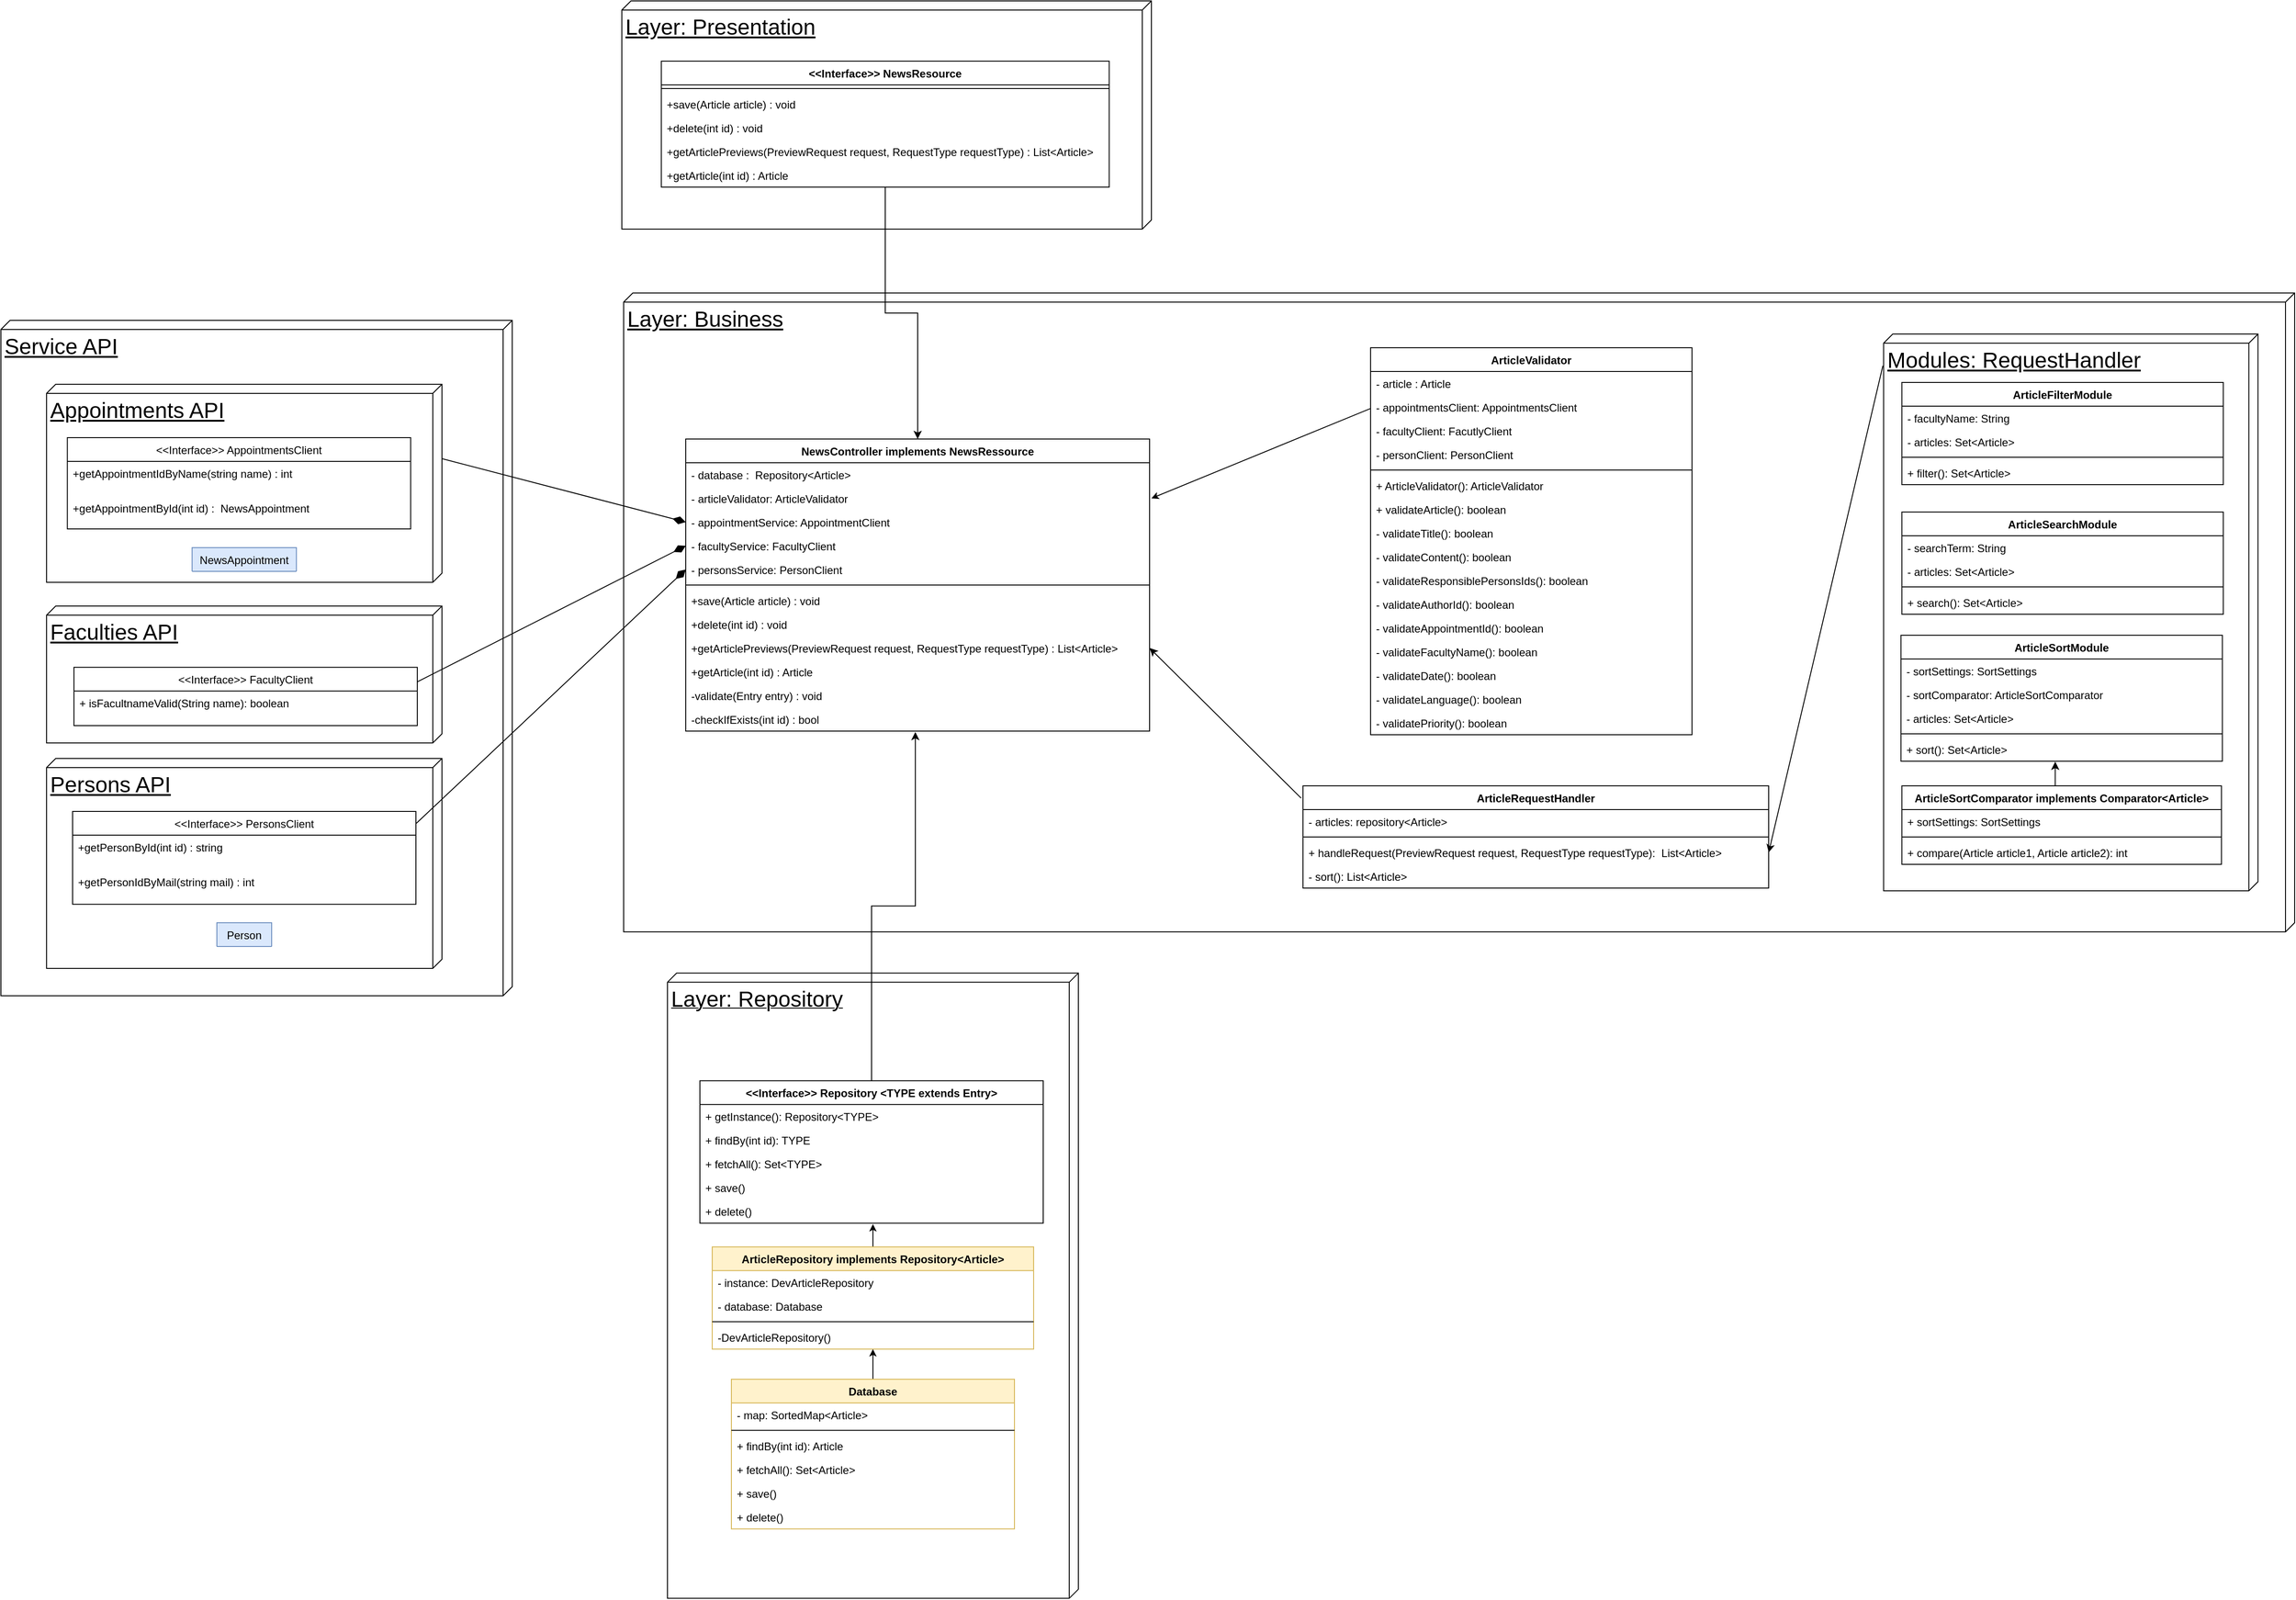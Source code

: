 <mxfile version="17.1.3" type="device"><diagram id="4ZTBU8Xy4oPqbYIfTG9_" name="Page-1"><mxGraphModel dx="3911" dy="2862" grid="1" gridSize="10" guides="1" tooltips="1" connect="1" arrows="1" fold="1" page="1" pageScale="1" pageWidth="827" pageHeight="1169" math="0" shadow="0"><root><mxCell id="0"/><mxCell id="1" parent="0"/><mxCell id="EDsBQn2kOR5PVdy3JiQ8-169" value="Service API" style="verticalAlign=top;align=left;spacingTop=8;spacingLeft=2;spacingRight=12;shape=cube;size=10;direction=south;fontStyle=4;html=1;fontSize=24;" parent="1" vertex="1"><mxGeometry x="-440" y="-300" width="560" height="740" as="geometry"/></mxCell><mxCell id="1_0QAsJrFnqsV4FdA4kH-129" value="Layer: Presentation" style="verticalAlign=top;align=left;spacingTop=8;spacingLeft=2;spacingRight=12;shape=cube;size=10;direction=south;fontStyle=4;html=1;fontSize=24;" parent="1" vertex="1"><mxGeometry x="240" y="-650" width="580" height="250" as="geometry"/></mxCell><mxCell id="1_0QAsJrFnqsV4FdA4kH-68" value="Layer: Business" style="verticalAlign=top;align=left;spacingTop=8;spacingLeft=2;spacingRight=12;shape=cube;size=10;direction=south;fontStyle=4;html=1;fontSize=24;" parent="1" vertex="1"><mxGeometry x="242" y="-330" width="1830" height="700" as="geometry"/></mxCell><mxCell id="1_0QAsJrFnqsV4FdA4kH-34" value="&lt;font style=&quot;font-size: 24px&quot;&gt;Layer: Repository&lt;/font&gt;" style="verticalAlign=top;align=left;spacingTop=8;spacingLeft=2;spacingRight=12;shape=cube;size=10;direction=south;fontStyle=4;html=1;" parent="1" vertex="1"><mxGeometry x="290" y="415.17" width="450" height="685" as="geometry"/></mxCell><mxCell id="EDsBQn2kOR5PVdy3JiQ8-28" style="edgeStyle=orthogonalEdgeStyle;rounded=0;orthogonalLoop=1;jettySize=auto;html=1;exitX=0.5;exitY=0;exitDx=0;exitDy=0;entryX=0.495;entryY=1.038;entryDx=0;entryDy=0;entryPerimeter=0;" parent="1" source="1_0QAsJrFnqsV4FdA4kH-2" target="1_0QAsJrFnqsV4FdA4kH-41" edge="1"><mxGeometry relative="1" as="geometry"/></mxCell><mxCell id="1_0QAsJrFnqsV4FdA4kH-2" value="&lt;&lt;Interface&gt;&gt; Repository &lt;TYPE extends Entry&gt;" style="swimlane;fontStyle=1;childLayout=stackLayout;horizontal=1;startSize=26;fillColor=none;horizontalStack=0;resizeParent=1;resizeParentMax=0;resizeLast=0;collapsible=1;marginBottom=0;" parent="1" vertex="1"><mxGeometry x="325.5" y="533.17" width="376" height="156" as="geometry"/></mxCell><mxCell id="1_0QAsJrFnqsV4FdA4kH-4" value="+ getInstance(): Repository&lt;TYPE&gt;" style="text;strokeColor=none;fillColor=none;align=left;verticalAlign=top;spacingLeft=4;spacingRight=4;overflow=hidden;rotatable=0;points=[[0,0.5],[1,0.5]];portConstraint=eastwest;" parent="1_0QAsJrFnqsV4FdA4kH-2" vertex="1"><mxGeometry y="26" width="376" height="26" as="geometry"/></mxCell><mxCell id="EDsBQn2kOR5PVdy3JiQ8-17" value="+ findBy(int id): TYPE" style="text;strokeColor=none;fillColor=none;align=left;verticalAlign=top;spacingLeft=4;spacingRight=4;overflow=hidden;rotatable=0;points=[[0,0.5],[1,0.5]];portConstraint=eastwest;" parent="1_0QAsJrFnqsV4FdA4kH-2" vertex="1"><mxGeometry y="52" width="376" height="26" as="geometry"/></mxCell><mxCell id="EDsBQn2kOR5PVdy3JiQ8-19" value="+ fetchAll(): Set&lt;TYPE&gt;" style="text;strokeColor=none;fillColor=none;align=left;verticalAlign=top;spacingLeft=4;spacingRight=4;overflow=hidden;rotatable=0;points=[[0,0.5],[1,0.5]];portConstraint=eastwest;" parent="1_0QAsJrFnqsV4FdA4kH-2" vertex="1"><mxGeometry y="78" width="376" height="26" as="geometry"/></mxCell><mxCell id="1_0QAsJrFnqsV4FdA4kH-9" value="+ save()" style="text;strokeColor=none;fillColor=none;align=left;verticalAlign=top;spacingLeft=4;spacingRight=4;overflow=hidden;rotatable=0;points=[[0,0.5],[1,0.5]];portConstraint=eastwest;" parent="1_0QAsJrFnqsV4FdA4kH-2" vertex="1"><mxGeometry y="104" width="376" height="26" as="geometry"/></mxCell><mxCell id="EDsBQn2kOR5PVdy3JiQ8-18" value="+ delete()" style="text;strokeColor=none;fillColor=none;align=left;verticalAlign=top;spacingLeft=4;spacingRight=4;overflow=hidden;rotatable=0;points=[[0,0.5],[1,0.5]];portConstraint=eastwest;" parent="1_0QAsJrFnqsV4FdA4kH-2" vertex="1"><mxGeometry y="130" width="376" height="26" as="geometry"/></mxCell><mxCell id="EDsBQn2kOR5PVdy3JiQ8-205" style="edgeStyle=none;rounded=0;orthogonalLoop=1;jettySize=auto;html=1;exitX=0.5;exitY=0;exitDx=0;exitDy=0;entryX=0.504;entryY=1.038;entryDx=0;entryDy=0;entryPerimeter=0;endArrow=classic;endFill=1;endSize=5;" parent="1" source="1_0QAsJrFnqsV4FdA4kH-10" target="EDsBQn2kOR5PVdy3JiQ8-18" edge="1"><mxGeometry relative="1" as="geometry"/></mxCell><mxCell id="1_0QAsJrFnqsV4FdA4kH-10" value="ArticleRepository implements Repository&lt;Article&gt;" style="swimlane;fontStyle=1;align=center;verticalAlign=top;childLayout=stackLayout;horizontal=1;startSize=26;horizontalStack=0;resizeParent=1;resizeParentMax=0;resizeLast=0;collapsible=1;marginBottom=0;fillColor=#fff2cc;strokeColor=#d6b656;" parent="1" vertex="1"><mxGeometry x="339" y="715.17" width="352" height="112" as="geometry"><mxRectangle x="352.5" y="680" width="320" height="26" as="alternateBounds"/></mxGeometry></mxCell><mxCell id="1_0QAsJrFnqsV4FdA4kH-15" value="- instance: DevArticleRepository   " style="text;strokeColor=none;fillColor=none;align=left;verticalAlign=top;spacingLeft=4;spacingRight=4;overflow=hidden;rotatable=0;points=[[0,0.5],[1,0.5]];portConstraint=eastwest;" parent="1_0QAsJrFnqsV4FdA4kH-10" vertex="1"><mxGeometry y="26" width="352" height="26" as="geometry"/></mxCell><mxCell id="1_0QAsJrFnqsV4FdA4kH-11" value="- database: Database" style="text;strokeColor=none;fillColor=none;align=left;verticalAlign=top;spacingLeft=4;spacingRight=4;overflow=hidden;rotatable=0;points=[[0,0.5],[1,0.5]];portConstraint=eastwest;" parent="1_0QAsJrFnqsV4FdA4kH-10" vertex="1"><mxGeometry y="52" width="352" height="26" as="geometry"/></mxCell><mxCell id="1_0QAsJrFnqsV4FdA4kH-12" value="" style="line;strokeWidth=1;fillColor=none;align=left;verticalAlign=middle;spacingTop=-1;spacingLeft=3;spacingRight=3;rotatable=0;labelPosition=right;points=[];portConstraint=eastwest;" parent="1_0QAsJrFnqsV4FdA4kH-10" vertex="1"><mxGeometry y="78" width="352" height="8" as="geometry"/></mxCell><mxCell id="1_0QAsJrFnqsV4FdA4kH-13" value="-DevArticleRepository()" style="text;strokeColor=none;fillColor=none;align=left;verticalAlign=top;spacingLeft=4;spacingRight=4;overflow=hidden;rotatable=0;points=[[0,0.5],[1,0.5]];portConstraint=eastwest;" parent="1_0QAsJrFnqsV4FdA4kH-10" vertex="1"><mxGeometry y="86" width="352" height="26" as="geometry"/></mxCell><mxCell id="1_0QAsJrFnqsV4FdA4kH-30" value="NewsController implements NewsRessource" style="swimlane;fontStyle=1;align=center;verticalAlign=top;childLayout=stackLayout;horizontal=1;startSize=26;horizontalStack=0;resizeParent=1;resizeParentMax=0;resizeLast=0;collapsible=1;marginBottom=0;" parent="1" vertex="1"><mxGeometry x="310" y="-170" width="508" height="320" as="geometry"/></mxCell><mxCell id="1_0QAsJrFnqsV4FdA4kH-31" value="- database :  Repository&lt;Article&gt;" style="text;strokeColor=none;fillColor=none;align=left;verticalAlign=top;spacingLeft=4;spacingRight=4;overflow=hidden;rotatable=0;points=[[0,0.5],[1,0.5]];portConstraint=eastwest;" parent="1_0QAsJrFnqsV4FdA4kH-30" vertex="1"><mxGeometry y="26" width="508" height="26" as="geometry"/></mxCell><mxCell id="EDsBQn2kOR5PVdy3JiQ8-207" value="- articleValidator: ArticleValidator" style="text;strokeColor=none;fillColor=none;align=left;verticalAlign=top;spacingLeft=4;spacingRight=4;overflow=hidden;rotatable=0;points=[[0,0.5],[1,0.5]];portConstraint=eastwest;" parent="1_0QAsJrFnqsV4FdA4kH-30" vertex="1"><mxGeometry y="52" width="508" height="26" as="geometry"/></mxCell><mxCell id="3g1zCIiKMx2jjxi3jQQK-9" value="- appointmentService: AppointmentClient" style="text;strokeColor=none;fillColor=none;align=left;verticalAlign=top;spacingLeft=4;spacingRight=4;overflow=hidden;rotatable=0;points=[[0,0.5],[1,0.5]];portConstraint=eastwest;" parent="1_0QAsJrFnqsV4FdA4kH-30" vertex="1"><mxGeometry y="78" width="508" height="26" as="geometry"/></mxCell><mxCell id="1_0QAsJrFnqsV4FdA4kH-36" value="- facultyService: FacultyClient" style="text;strokeColor=none;fillColor=none;align=left;verticalAlign=top;spacingLeft=4;spacingRight=4;overflow=hidden;rotatable=0;points=[[0,0.5],[1,0.5]];portConstraint=eastwest;" parent="1_0QAsJrFnqsV4FdA4kH-30" vertex="1"><mxGeometry y="104" width="508" height="26" as="geometry"/></mxCell><mxCell id="1_0QAsJrFnqsV4FdA4kH-35" value="- personsService: PersonClient" style="text;strokeColor=none;fillColor=none;align=left;verticalAlign=top;spacingLeft=4;spacingRight=4;overflow=hidden;rotatable=0;points=[[0,0.5],[1,0.5]];portConstraint=eastwest;" parent="1_0QAsJrFnqsV4FdA4kH-30" vertex="1"><mxGeometry y="130" width="508" height="26" as="geometry"/></mxCell><mxCell id="1_0QAsJrFnqsV4FdA4kH-32" value="" style="line;strokeWidth=1;fillColor=none;align=left;verticalAlign=middle;spacingTop=-1;spacingLeft=3;spacingRight=3;rotatable=0;labelPosition=right;points=[];portConstraint=eastwest;" parent="1_0QAsJrFnqsV4FdA4kH-30" vertex="1"><mxGeometry y="156" width="508" height="8" as="geometry"/></mxCell><mxCell id="1_0QAsJrFnqsV4FdA4kH-33" value="+save(Article article) : void" style="text;strokeColor=none;fillColor=none;align=left;verticalAlign=top;spacingLeft=4;spacingRight=4;overflow=hidden;rotatable=0;points=[[0,0.5],[1,0.5]];portConstraint=eastwest;" parent="1_0QAsJrFnqsV4FdA4kH-30" vertex="1"><mxGeometry y="164" width="508" height="26" as="geometry"/></mxCell><mxCell id="1_0QAsJrFnqsV4FdA4kH-37" value="+delete(int id) : void" style="text;strokeColor=none;fillColor=none;align=left;verticalAlign=top;spacingLeft=4;spacingRight=4;overflow=hidden;rotatable=0;points=[[0,0.5],[1,0.5]];portConstraint=eastwest;" parent="1_0QAsJrFnqsV4FdA4kH-30" vertex="1"><mxGeometry y="190" width="508" height="26" as="geometry"/></mxCell><mxCell id="H5XP5flyFGImHFRewjzC-1" value="+getArticlePreviews(PreviewRequest request, RequestType requestType) : List&lt;Article&gt;" style="text;align=left;verticalAlign=top;spacingLeft=4;spacingRight=4;overflow=hidden;rotatable=0;points=[[0,0.5],[1,0.5]];portConstraint=eastwest;" parent="1_0QAsJrFnqsV4FdA4kH-30" vertex="1"><mxGeometry y="216" width="508" height="26" as="geometry"/></mxCell><mxCell id="H5XP5flyFGImHFRewjzC-2" value="+getArticle(int id) : Article" style="text;align=left;verticalAlign=top;spacingLeft=4;spacingRight=4;overflow=hidden;rotatable=0;points=[[0,0.5],[1,0.5]];portConstraint=eastwest;" parent="1_0QAsJrFnqsV4FdA4kH-30" vertex="1"><mxGeometry y="242" width="508" height="26" as="geometry"/></mxCell><mxCell id="1_0QAsJrFnqsV4FdA4kH-40" value="-validate(Entry entry) : void" style="text;strokeColor=none;fillColor=none;align=left;verticalAlign=top;spacingLeft=4;spacingRight=4;overflow=hidden;rotatable=0;points=[[0,0.5],[1,0.5]];portConstraint=eastwest;" parent="1_0QAsJrFnqsV4FdA4kH-30" vertex="1"><mxGeometry y="268" width="508" height="26" as="geometry"/></mxCell><mxCell id="1_0QAsJrFnqsV4FdA4kH-41" value="-checkIfExists(int id) : bool" style="text;strokeColor=none;fillColor=none;align=left;verticalAlign=top;spacingLeft=4;spacingRight=4;overflow=hidden;rotatable=0;points=[[0,0.5],[1,0.5]];portConstraint=eastwest;" parent="1_0QAsJrFnqsV4FdA4kH-30" vertex="1"><mxGeometry y="294" width="508" height="26" as="geometry"/></mxCell><mxCell id="1_0QAsJrFnqsV4FdA4kH-130" style="edgeStyle=orthogonalEdgeStyle;rounded=0;orthogonalLoop=1;jettySize=auto;html=1;exitX=0.5;exitY=1;exitDx=0;exitDy=0;entryX=0.5;entryY=0;entryDx=0;entryDy=0;fontSize=12;" parent="1" source="1_0QAsJrFnqsV4FdA4kH-118" target="1_0QAsJrFnqsV4FdA4kH-30" edge="1"><mxGeometry relative="1" as="geometry"/></mxCell><mxCell id="1_0QAsJrFnqsV4FdA4kH-118" value="&lt;&lt;Interface&gt;&gt; NewsResource" style="swimlane;fontStyle=1;align=center;verticalAlign=top;childLayout=stackLayout;horizontal=1;startSize=26;horizontalStack=0;resizeParent=1;resizeParentMax=0;resizeLast=0;collapsible=1;marginBottom=0;" parent="1" vertex="1"><mxGeometry x="283.25" y="-584" width="490.5" height="138" as="geometry"/></mxCell><mxCell id="1_0QAsJrFnqsV4FdA4kH-122" value="" style="line;strokeWidth=1;fillColor=none;align=left;verticalAlign=middle;spacingTop=-1;spacingLeft=3;spacingRight=3;rotatable=0;labelPosition=right;points=[];portConstraint=eastwest;" parent="1_0QAsJrFnqsV4FdA4kH-118" vertex="1"><mxGeometry y="26" width="490.5" height="8" as="geometry"/></mxCell><mxCell id="1_0QAsJrFnqsV4FdA4kH-123" value="+save(Article article) : void" style="text;strokeColor=none;fillColor=none;align=left;verticalAlign=top;spacingLeft=4;spacingRight=4;overflow=hidden;rotatable=0;points=[[0,0.5],[1,0.5]];portConstraint=eastwest;" parent="1_0QAsJrFnqsV4FdA4kH-118" vertex="1"><mxGeometry y="34" width="490.5" height="26" as="geometry"/></mxCell><mxCell id="1_0QAsJrFnqsV4FdA4kH-124" value="+delete(int id) : void" style="text;strokeColor=none;fillColor=none;align=left;verticalAlign=top;spacingLeft=4;spacingRight=4;overflow=hidden;rotatable=0;points=[[0,0.5],[1,0.5]];portConstraint=eastwest;" parent="1_0QAsJrFnqsV4FdA4kH-118" vertex="1"><mxGeometry y="60" width="490.5" height="26" as="geometry"/></mxCell><mxCell id="1_0QAsJrFnqsV4FdA4kH-125" value="+getArticlePreviews(PreviewRequest request, RequestType requestType) : List&lt;Article&gt;" style="text;align=left;verticalAlign=top;spacingLeft=4;spacingRight=4;overflow=hidden;rotatable=0;points=[[0,0.5],[1,0.5]];portConstraint=eastwest;" parent="1_0QAsJrFnqsV4FdA4kH-118" vertex="1"><mxGeometry y="86" width="490.5" height="26" as="geometry"/></mxCell><mxCell id="1_0QAsJrFnqsV4FdA4kH-126" value="+getArticle(int id) : Article" style="text;align=left;verticalAlign=top;spacingLeft=4;spacingRight=4;overflow=hidden;rotatable=0;points=[[0,0.5],[1,0.5]];portConstraint=eastwest;" parent="1_0QAsJrFnqsV4FdA4kH-118" vertex="1"><mxGeometry y="112" width="490.5" height="26" as="geometry"/></mxCell><mxCell id="EDsBQn2kOR5PVdy3JiQ8-204" style="edgeStyle=none;rounded=0;orthogonalLoop=1;jettySize=auto;html=1;exitX=0.5;exitY=0;exitDx=0;exitDy=0;endArrow=classic;endFill=1;endSize=5;" parent="1" source="EDsBQn2kOR5PVdy3JiQ8-2" target="1_0QAsJrFnqsV4FdA4kH-13" edge="1"><mxGeometry relative="1" as="geometry"/></mxCell><mxCell id="EDsBQn2kOR5PVdy3JiQ8-2" value="Database" style="swimlane;fontStyle=1;align=center;verticalAlign=top;childLayout=stackLayout;horizontal=1;startSize=26;horizontalStack=0;resizeParent=1;resizeParentMax=0;resizeLast=0;collapsible=1;marginBottom=0;fillColor=#fff2cc;strokeColor=#d6b656;" parent="1" vertex="1"><mxGeometry x="360" y="860.17" width="310" height="164" as="geometry"><mxRectangle x="373.5" y="825" width="80" height="26" as="alternateBounds"/></mxGeometry></mxCell><mxCell id="EDsBQn2kOR5PVdy3JiQ8-4" value="- map: SortedMap&lt;Article&gt;" style="text;strokeColor=none;fillColor=none;align=left;verticalAlign=top;spacingLeft=4;spacingRight=4;overflow=hidden;rotatable=0;points=[[0,0.5],[1,0.5]];portConstraint=eastwest;" parent="EDsBQn2kOR5PVdy3JiQ8-2" vertex="1"><mxGeometry y="26" width="310" height="26" as="geometry"/></mxCell><mxCell id="EDsBQn2kOR5PVdy3JiQ8-5" value="" style="line;strokeWidth=1;fillColor=none;align=left;verticalAlign=middle;spacingTop=-1;spacingLeft=3;spacingRight=3;rotatable=0;labelPosition=right;points=[];portConstraint=eastwest;" parent="EDsBQn2kOR5PVdy3JiQ8-2" vertex="1"><mxGeometry y="52" width="310" height="8" as="geometry"/></mxCell><mxCell id="EDsBQn2kOR5PVdy3JiQ8-11" value="+ findBy(int id): Article" style="text;strokeColor=none;fillColor=none;align=left;verticalAlign=top;spacingLeft=4;spacingRight=4;overflow=hidden;rotatable=0;points=[[0,0.5],[1,0.5]];portConstraint=eastwest;" parent="EDsBQn2kOR5PVdy3JiQ8-2" vertex="1"><mxGeometry y="60" width="310" height="26" as="geometry"/></mxCell><mxCell id="EDsBQn2kOR5PVdy3JiQ8-15" value="+ fetchAll(): Set&lt;Article&gt;" style="text;strokeColor=none;fillColor=none;align=left;verticalAlign=top;spacingLeft=4;spacingRight=4;overflow=hidden;rotatable=0;points=[[0,0.5],[1,0.5]];portConstraint=eastwest;" parent="EDsBQn2kOR5PVdy3JiQ8-2" vertex="1"><mxGeometry y="86" width="310" height="26" as="geometry"/></mxCell><mxCell id="EDsBQn2kOR5PVdy3JiQ8-6" value="+ save()" style="text;strokeColor=none;fillColor=none;align=left;verticalAlign=top;spacingLeft=4;spacingRight=4;overflow=hidden;rotatable=0;points=[[0,0.5],[1,0.5]];portConstraint=eastwest;" parent="EDsBQn2kOR5PVdy3JiQ8-2" vertex="1"><mxGeometry y="112" width="310" height="26" as="geometry"/></mxCell><mxCell id="EDsBQn2kOR5PVdy3JiQ8-10" value="+ delete()" style="text;strokeColor=none;fillColor=none;align=left;verticalAlign=top;spacingLeft=4;spacingRight=4;overflow=hidden;rotatable=0;points=[[0,0.5],[1,0.5]];portConstraint=eastwest;" parent="EDsBQn2kOR5PVdy3JiQ8-2" vertex="1"><mxGeometry y="138" width="310" height="26" as="geometry"/></mxCell><mxCell id="H5XP5flyFGImHFRewjzC-19" style="edgeStyle=none;rounded=0;orthogonalLoop=1;jettySize=auto;html=1;exitX=0.057;exitY=1.002;exitDx=0;exitDy=0;exitPerimeter=0;entryX=1;entryY=0.5;entryDx=0;entryDy=0;" parent="1" source="EDsBQn2kOR5PVdy3JiQ8-30" target="EDsBQn2kOR5PVdy3JiQ8-105" edge="1"><mxGeometry relative="1" as="geometry"/></mxCell><mxCell id="EDsBQn2kOR5PVdy3JiQ8-30" value="Modules: RequestHandler" style="verticalAlign=top;align=left;spacingTop=8;spacingLeft=2;spacingRight=12;shape=cube;size=10;direction=south;fontStyle=4;html=1;fontSize=24;" parent="1" vertex="1"><mxGeometry x="1621.86" y="-285" width="410" height="610" as="geometry"/></mxCell><mxCell id="EDsBQn2kOR5PVdy3JiQ8-74" value="ArticleFilterModule" style="swimlane;fontStyle=1;align=center;verticalAlign=top;childLayout=stackLayout;horizontal=1;startSize=26;horizontalStack=0;resizeParent=1;resizeParentMax=0;resizeLast=0;collapsible=1;marginBottom=0;" parent="1" vertex="1"><mxGeometry x="1641.86" y="-232" width="352" height="112" as="geometry"/></mxCell><mxCell id="EDsBQn2kOR5PVdy3JiQ8-76" value="- facultyName: String" style="text;strokeColor=none;fillColor=none;align=left;verticalAlign=top;spacingLeft=4;spacingRight=4;overflow=hidden;rotatable=0;points=[[0,0.5],[1,0.5]];portConstraint=eastwest;" parent="EDsBQn2kOR5PVdy3JiQ8-74" vertex="1"><mxGeometry y="26" width="352" height="26" as="geometry"/></mxCell><mxCell id="EDsBQn2kOR5PVdy3JiQ8-75" value="- articles: Set&lt;Article&gt;" style="text;strokeColor=none;fillColor=none;align=left;verticalAlign=top;spacingLeft=4;spacingRight=4;overflow=hidden;rotatable=0;points=[[0,0.5],[1,0.5]];portConstraint=eastwest;" parent="EDsBQn2kOR5PVdy3JiQ8-74" vertex="1"><mxGeometry y="52" width="352" height="26" as="geometry"/></mxCell><mxCell id="EDsBQn2kOR5PVdy3JiQ8-77" value="" style="line;strokeWidth=1;fillColor=none;align=left;verticalAlign=middle;spacingTop=-1;spacingLeft=3;spacingRight=3;rotatable=0;labelPosition=right;points=[];portConstraint=eastwest;" parent="EDsBQn2kOR5PVdy3JiQ8-74" vertex="1"><mxGeometry y="78" width="352" height="8" as="geometry"/></mxCell><mxCell id="EDsBQn2kOR5PVdy3JiQ8-78" value="+ filter(): Set&lt;Article&gt;" style="text;strokeColor=none;fillColor=none;align=left;verticalAlign=top;spacingLeft=4;spacingRight=4;overflow=hidden;rotatable=0;points=[[0,0.5],[1,0.5]];portConstraint=eastwest;" parent="EDsBQn2kOR5PVdy3JiQ8-74" vertex="1"><mxGeometry y="86" width="352" height="26" as="geometry"/></mxCell><mxCell id="EDsBQn2kOR5PVdy3JiQ8-79" value="ArticleSearchModule" style="swimlane;fontStyle=1;align=center;verticalAlign=top;childLayout=stackLayout;horizontal=1;startSize=26;horizontalStack=0;resizeParent=1;resizeParentMax=0;resizeLast=0;collapsible=1;marginBottom=0;" parent="1" vertex="1"><mxGeometry x="1641.86" y="-90" width="352" height="112" as="geometry"/></mxCell><mxCell id="EDsBQn2kOR5PVdy3JiQ8-80" value="- searchTerm: String" style="text;strokeColor=none;fillColor=none;align=left;verticalAlign=top;spacingLeft=4;spacingRight=4;overflow=hidden;rotatable=0;points=[[0,0.5],[1,0.5]];portConstraint=eastwest;" parent="EDsBQn2kOR5PVdy3JiQ8-79" vertex="1"><mxGeometry y="26" width="352" height="26" as="geometry"/></mxCell><mxCell id="EDsBQn2kOR5PVdy3JiQ8-81" value="- articles: Set&lt;Article&gt;" style="text;strokeColor=none;fillColor=none;align=left;verticalAlign=top;spacingLeft=4;spacingRight=4;overflow=hidden;rotatable=0;points=[[0,0.5],[1,0.5]];portConstraint=eastwest;" parent="EDsBQn2kOR5PVdy3JiQ8-79" vertex="1"><mxGeometry y="52" width="352" height="26" as="geometry"/></mxCell><mxCell id="EDsBQn2kOR5PVdy3JiQ8-82" value="" style="line;strokeWidth=1;fillColor=none;align=left;verticalAlign=middle;spacingTop=-1;spacingLeft=3;spacingRight=3;rotatable=0;labelPosition=right;points=[];portConstraint=eastwest;" parent="EDsBQn2kOR5PVdy3JiQ8-79" vertex="1"><mxGeometry y="78" width="352" height="8" as="geometry"/></mxCell><mxCell id="EDsBQn2kOR5PVdy3JiQ8-83" value="+ search(): Set&lt;Article&gt;" style="text;strokeColor=none;fillColor=none;align=left;verticalAlign=top;spacingLeft=4;spacingRight=4;overflow=hidden;rotatable=0;points=[[0,0.5],[1,0.5]];portConstraint=eastwest;" parent="EDsBQn2kOR5PVdy3JiQ8-79" vertex="1"><mxGeometry y="86" width="352" height="26" as="geometry"/></mxCell><mxCell id="EDsBQn2kOR5PVdy3JiQ8-84" value="ArticleSortModule" style="swimlane;fontStyle=1;align=center;verticalAlign=top;childLayout=stackLayout;horizontal=1;startSize=26;horizontalStack=0;resizeParent=1;resizeParentMax=0;resizeLast=0;collapsible=1;marginBottom=0;" parent="1" vertex="1"><mxGeometry x="1640.86" y="45" width="352" height="138" as="geometry"/></mxCell><mxCell id="EDsBQn2kOR5PVdy3JiQ8-85" value="- sortSettings: SortSettings" style="text;strokeColor=none;fillColor=none;align=left;verticalAlign=top;spacingLeft=4;spacingRight=4;overflow=hidden;rotatable=0;points=[[0,0.5],[1,0.5]];portConstraint=eastwest;" parent="EDsBQn2kOR5PVdy3JiQ8-84" vertex="1"><mxGeometry y="26" width="352" height="26" as="geometry"/></mxCell><mxCell id="EDsBQn2kOR5PVdy3JiQ8-97" value="- sortComparator: ArticleSortComparator" style="text;strokeColor=none;fillColor=none;align=left;verticalAlign=top;spacingLeft=4;spacingRight=4;overflow=hidden;rotatable=0;points=[[0,0.5],[1,0.5]];portConstraint=eastwest;" parent="EDsBQn2kOR5PVdy3JiQ8-84" vertex="1"><mxGeometry y="52" width="352" height="26" as="geometry"/></mxCell><mxCell id="EDsBQn2kOR5PVdy3JiQ8-86" value="- articles: Set&lt;Article&gt;" style="text;strokeColor=none;fillColor=none;align=left;verticalAlign=top;spacingLeft=4;spacingRight=4;overflow=hidden;rotatable=0;points=[[0,0.5],[1,0.5]];portConstraint=eastwest;" parent="EDsBQn2kOR5PVdy3JiQ8-84" vertex="1"><mxGeometry y="78" width="352" height="26" as="geometry"/></mxCell><mxCell id="EDsBQn2kOR5PVdy3JiQ8-87" value="" style="line;strokeWidth=1;fillColor=none;align=left;verticalAlign=middle;spacingTop=-1;spacingLeft=3;spacingRight=3;rotatable=0;labelPosition=right;points=[];portConstraint=eastwest;" parent="EDsBQn2kOR5PVdy3JiQ8-84" vertex="1"><mxGeometry y="104" width="352" height="8" as="geometry"/></mxCell><mxCell id="EDsBQn2kOR5PVdy3JiQ8-88" value="+ sort(): Set&lt;Article&gt;" style="text;strokeColor=none;fillColor=none;align=left;verticalAlign=top;spacingLeft=4;spacingRight=4;overflow=hidden;rotatable=0;points=[[0,0.5],[1,0.5]];portConstraint=eastwest;" parent="EDsBQn2kOR5PVdy3JiQ8-84" vertex="1"><mxGeometry y="112" width="352" height="26" as="geometry"/></mxCell><mxCell id="EDsBQn2kOR5PVdy3JiQ8-96" style="edgeStyle=orthogonalEdgeStyle;rounded=0;orthogonalLoop=1;jettySize=auto;html=1;exitX=0.5;exitY=0;exitDx=0;exitDy=0;entryX=0.48;entryY=1.02;entryDx=0;entryDy=0;entryPerimeter=0;endArrow=classic;endFill=1;" parent="1" source="EDsBQn2kOR5PVdy3JiQ8-89" target="EDsBQn2kOR5PVdy3JiQ8-88" edge="1"><mxGeometry relative="1" as="geometry"/></mxCell><mxCell id="EDsBQn2kOR5PVdy3JiQ8-89" value="ArticleSortComparator implements Comparator&lt;Article&gt;" style="swimlane;fontStyle=1;align=center;verticalAlign=top;childLayout=stackLayout;horizontal=1;startSize=26;horizontalStack=0;resizeParent=1;resizeParentMax=0;resizeLast=0;collapsible=1;marginBottom=0;" parent="1" vertex="1"><mxGeometry x="1641.86" y="210" width="350" height="86" as="geometry"/></mxCell><mxCell id="EDsBQn2kOR5PVdy3JiQ8-90" value="+ sortSettings: SortSettings" style="text;strokeColor=none;fillColor=none;align=left;verticalAlign=top;spacingLeft=4;spacingRight=4;overflow=hidden;rotatable=0;points=[[0,0.5],[1,0.5]];portConstraint=eastwest;" parent="EDsBQn2kOR5PVdy3JiQ8-89" vertex="1"><mxGeometry y="26" width="350" height="26" as="geometry"/></mxCell><mxCell id="EDsBQn2kOR5PVdy3JiQ8-92" value="" style="line;strokeWidth=1;fillColor=none;align=left;verticalAlign=middle;spacingTop=-1;spacingLeft=3;spacingRight=3;rotatable=0;labelPosition=right;points=[];portConstraint=eastwest;" parent="EDsBQn2kOR5PVdy3JiQ8-89" vertex="1"><mxGeometry y="52" width="350" height="8" as="geometry"/></mxCell><mxCell id="EDsBQn2kOR5PVdy3JiQ8-93" value="+ compare(Article article1, Article article2): int" style="text;strokeColor=none;fillColor=none;align=left;verticalAlign=top;spacingLeft=4;spacingRight=4;overflow=hidden;rotatable=0;points=[[0,0.5],[1,0.5]];portConstraint=eastwest;" parent="EDsBQn2kOR5PVdy3JiQ8-89" vertex="1"><mxGeometry y="60" width="350" height="26" as="geometry"/></mxCell><mxCell id="H5XP5flyFGImHFRewjzC-18" style="rounded=0;orthogonalLoop=1;jettySize=auto;html=1;entryX=1;entryY=0.5;entryDx=0;entryDy=0;exitX=-0.004;exitY=0.12;exitDx=0;exitDy=0;exitPerimeter=0;" parent="1" source="EDsBQn2kOR5PVdy3JiQ8-98" target="H5XP5flyFGImHFRewjzC-1" edge="1"><mxGeometry relative="1" as="geometry"/></mxCell><mxCell id="EDsBQn2kOR5PVdy3JiQ8-98" value="ArticleRequestHandler" style="swimlane;fontStyle=1;align=center;verticalAlign=top;childLayout=stackLayout;horizontal=1;startSize=26;horizontalStack=0;resizeParent=1;resizeParentMax=0;resizeLast=0;collapsible=1;marginBottom=0;" parent="1" vertex="1"><mxGeometry x="986" y="210" width="510" height="112" as="geometry"><mxRectangle x="1080.0" y="-200" width="150" height="26" as="alternateBounds"/></mxGeometry></mxCell><mxCell id="EDsBQn2kOR5PVdy3JiQ8-115" value="- articles: repository&lt;Article&gt;" style="text;strokeColor=none;fillColor=none;align=left;verticalAlign=top;spacingLeft=4;spacingRight=4;overflow=hidden;rotatable=0;points=[[0,0.5],[1,0.5]];portConstraint=eastwest;" parent="EDsBQn2kOR5PVdy3JiQ8-98" vertex="1"><mxGeometry y="26" width="510" height="26" as="geometry"/></mxCell><mxCell id="EDsBQn2kOR5PVdy3JiQ8-101" value="" style="line;strokeWidth=1;fillColor=none;align=left;verticalAlign=middle;spacingTop=-1;spacingLeft=3;spacingRight=3;rotatable=0;labelPosition=right;points=[];portConstraint=eastwest;" parent="EDsBQn2kOR5PVdy3JiQ8-98" vertex="1"><mxGeometry y="52" width="510" height="8" as="geometry"/></mxCell><mxCell id="EDsBQn2kOR5PVdy3JiQ8-105" value="+ handleRequest(PreviewRequest request, RequestType requestType):  List&lt;Article&gt;" style="text;strokeColor=none;fillColor=none;align=left;verticalAlign=top;spacingLeft=4;spacingRight=4;overflow=hidden;rotatable=0;points=[[0,0.5],[1,0.5]];portConstraint=eastwest;" parent="EDsBQn2kOR5PVdy3JiQ8-98" vertex="1"><mxGeometry y="60" width="510" height="26" as="geometry"/></mxCell><mxCell id="EDsBQn2kOR5PVdy3JiQ8-103" value="- sort(): List&lt;Article&gt;" style="text;strokeColor=none;fillColor=none;align=left;verticalAlign=top;spacingLeft=4;spacingRight=4;overflow=hidden;rotatable=0;points=[[0,0.5],[1,0.5]];portConstraint=eastwest;" parent="EDsBQn2kOR5PVdy3JiQ8-98" vertex="1"><mxGeometry y="86" width="510" height="26" as="geometry"/></mxCell><mxCell id="3g1zCIiKMx2jjxi3jQQK-18" value="" style="endArrow=diamondThin;endFill=1;endSize=12;html=1;rounded=0;fontSize=24;exitX=0.999;exitY=0.14;exitDx=0;exitDy=0;entryX=0;entryY=0.5;entryDx=0;entryDy=0;exitPerimeter=0;" parent="1" source="3g1zCIiKMx2jjxi3jQQK-10" target="3g1zCIiKMx2jjxi3jQQK-9" edge="1"><mxGeometry width="160" relative="1" as="geometry"><mxPoint x="80" y="19.999" as="sourcePoint"/><mxPoint x="379" y="146.06" as="targetPoint"/></mxGeometry></mxCell><mxCell id="EDsBQn2kOR5PVdy3JiQ8-173" value="" style="group" parent="1" vertex="1" connectable="0"><mxGeometry x="-390" y="13" width="433" height="150" as="geometry"/></mxCell><mxCell id="EDsBQn2kOR5PVdy3JiQ8-170" value="Faculties API" style="verticalAlign=top;align=left;spacingTop=8;spacingLeft=2;spacingRight=12;shape=cube;size=10;direction=south;fontStyle=4;html=1;fontSize=24;" parent="EDsBQn2kOR5PVdy3JiQ8-173" vertex="1"><mxGeometry width="433" height="150" as="geometry"/></mxCell><mxCell id="EDsBQn2kOR5PVdy3JiQ8-171" value="&lt;&lt;Interface&gt;&gt; FacultyClient" style="swimlane;fontStyle=0;childLayout=stackLayout;horizontal=1;startSize=26;fillColor=none;horizontalStack=0;resizeParent=1;resizeParentMax=0;resizeLast=0;collapsible=1;marginBottom=0;" parent="EDsBQn2kOR5PVdy3JiQ8-173" vertex="1"><mxGeometry x="30" y="67.134" width="376" height="63.87" as="geometry"><mxRectangle x="30" y="67.134" width="180" height="26" as="alternateBounds"/></mxGeometry></mxCell><mxCell id="EDsBQn2kOR5PVdy3JiQ8-172" value="+ isFacultnameValid(String name): boolean " style="text;strokeColor=none;fillColor=none;align=left;verticalAlign=top;spacingLeft=4;spacingRight=4;overflow=hidden;rotatable=0;points=[[0,0.5],[1,0.5]];portConstraint=eastwest;" parent="EDsBQn2kOR5PVdy3JiQ8-171" vertex="1"><mxGeometry y="26" width="376" height="37.87" as="geometry"/></mxCell><mxCell id="EDsBQn2kOR5PVdy3JiQ8-174" style="edgeStyle=none;rounded=0;orthogonalLoop=1;jettySize=auto;html=1;entryX=0;entryY=0.5;entryDx=0;entryDy=0;endArrow=diamondThin;endFill=1;endSize=12;exitX=1;exitY=0.25;exitDx=0;exitDy=0;" parent="1" source="EDsBQn2kOR5PVdy3JiQ8-171" target="1_0QAsJrFnqsV4FdA4kH-36" edge="1"><mxGeometry relative="1" as="geometry"/></mxCell><mxCell id="EDsBQn2kOR5PVdy3JiQ8-175" value="" style="group" parent="1" vertex="1" connectable="0"><mxGeometry x="-390" y="180" width="433" height="530" as="geometry"/></mxCell><mxCell id="EDsBQn2kOR5PVdy3JiQ8-176" value="Persons API" style="verticalAlign=top;align=left;spacingTop=8;spacingLeft=2;spacingRight=12;shape=cube;size=10;direction=south;fontStyle=4;html=1;fontSize=24;" parent="EDsBQn2kOR5PVdy3JiQ8-175" vertex="1"><mxGeometry width="433" height="230" as="geometry"/></mxCell><mxCell id="EDsBQn2kOR5PVdy3JiQ8-179" value="&lt;&lt;Interface&gt;&gt; PersonsClient" style="swimlane;fontStyle=0;childLayout=stackLayout;horizontal=1;startSize=26;fillColor=none;horizontalStack=0;resizeParent=1;resizeParentMax=0;resizeLast=0;collapsible=1;marginBottom=0;swimlaneLine=1;glass=0;rounded=0;shadow=0;sketch=0;" parent="EDsBQn2kOR5PVdy3JiQ8-175" vertex="1"><mxGeometry x="28.5" y="58" width="376" height="101.739" as="geometry"/></mxCell><mxCell id="EDsBQn2kOR5PVdy3JiQ8-180" value="+getPersonById(int id) : string" style="text;strokeColor=none;fillColor=none;align=left;verticalAlign=top;spacingLeft=4;spacingRight=4;overflow=hidden;rotatable=0;points=[[0,0.5],[1,0.5]];portConstraint=eastwest;" parent="EDsBQn2kOR5PVdy3JiQ8-179" vertex="1"><mxGeometry y="26" width="376" height="37.87" as="geometry"/></mxCell><mxCell id="EDsBQn2kOR5PVdy3JiQ8-181" value="+getPersonIdByMail(string mail) : int" style="text;strokeColor=none;fillColor=none;align=left;verticalAlign=top;spacingLeft=4;spacingRight=4;overflow=hidden;rotatable=0;points=[[0,0.5],[1,0.5]];portConstraint=eastwest;" parent="EDsBQn2kOR5PVdy3JiQ8-179" vertex="1"><mxGeometry y="63.87" width="376" height="37.87" as="geometry"/></mxCell><mxCell id="EDsBQn2kOR5PVdy3JiQ8-183" value="Person" style="swimlane;fontStyle=0;childLayout=stackLayout;horizontal=1;startSize=26;fillColor=#dae8fc;horizontalStack=0;resizeParent=1;resizeParentMax=0;resizeLast=0;collapsible=1;marginBottom=0;fontSize=12;container=0;strokeColor=#6c8ebf;" parent="EDsBQn2kOR5PVdy3JiQ8-175" vertex="1" collapsed="1"><mxGeometry x="186.5" y="180.0" width="60" height="26" as="geometry"><mxRectangle x="186.5" y="180.0" width="150" height="312" as="alternateBounds"/></mxGeometry></mxCell><mxCell id="EDsBQn2kOR5PVdy3JiQ8-184" value="- id: int" style="text;strokeColor=none;fillColor=none;align=left;verticalAlign=top;spacingLeft=4;spacingRight=4;overflow=hidden;rotatable=0;points=[[0,0.5],[1,0.5]];portConstraint=eastwest;" parent="EDsBQn2kOR5PVdy3JiQ8-183" vertex="1"><mxGeometry y="26" width="150" height="26" as="geometry"/></mxCell><mxCell id="EDsBQn2kOR5PVdy3JiQ8-185" value="- phone: String" style="text;strokeColor=none;fillColor=none;align=left;verticalAlign=top;spacingLeft=4;spacingRight=4;overflow=hidden;rotatable=0;points=[[0,0.5],[1,0.5]];portConstraint=eastwest;" parent="EDsBQn2kOR5PVdy3JiQ8-183" vertex="1"><mxGeometry y="52" width="150" height="26" as="geometry"/></mxCell><mxCell id="EDsBQn2kOR5PVdy3JiQ8-186" value="- titles: List&lt;String&gt;" style="text;strokeColor=none;fillColor=none;align=left;verticalAlign=top;spacingLeft=4;spacingRight=4;overflow=hidden;rotatable=0;points=[[0,0.5],[1,0.5]];portConstraint=eastwest;" parent="EDsBQn2kOR5PVdy3JiQ8-183" vertex="1"><mxGeometry y="78" width="150" height="26" as="geometry"/></mxCell><mxCell id="EDsBQn2kOR5PVdy3JiQ8-193" value="- firstname: String" style="text;strokeColor=none;fillColor=none;align=left;verticalAlign=top;spacingLeft=4;spacingRight=4;overflow=hidden;rotatable=0;points=[[0,0.5],[1,0.5]];portConstraint=eastwest;" parent="EDsBQn2kOR5PVdy3JiQ8-183" vertex="1"><mxGeometry y="104" width="150" height="26" as="geometry"/></mxCell><mxCell id="EDsBQn2kOR5PVdy3JiQ8-195" value="- lastname: String" style="text;strokeColor=none;fillColor=none;align=left;verticalAlign=top;spacingLeft=4;spacingRight=4;overflow=hidden;rotatable=0;points=[[0,0.5],[1,0.5]];portConstraint=eastwest;fontStyle=0" parent="EDsBQn2kOR5PVdy3JiQ8-183" vertex="1"><mxGeometry y="130" width="150" height="26" as="geometry"/></mxCell><mxCell id="EDsBQn2kOR5PVdy3JiQ8-197" value="- fax: String" style="text;strokeColor=none;fillColor=none;align=left;verticalAlign=top;spacingLeft=4;spacingRight=4;overflow=hidden;rotatable=0;points=[[0,0.5],[1,0.5]];portConstraint=eastwest;" parent="EDsBQn2kOR5PVdy3JiQ8-183" vertex="1"><mxGeometry y="156" width="150" height="26" as="geometry"/></mxCell><mxCell id="EDsBQn2kOR5PVdy3JiQ8-196" value="- positions: List&lt;String&gt;" style="text;strokeColor=none;fillColor=none;align=left;verticalAlign=top;spacingLeft=4;spacingRight=4;overflow=hidden;rotatable=0;points=[[0,0.5],[1,0.5]];portConstraint=eastwest;" parent="EDsBQn2kOR5PVdy3JiQ8-183" vertex="1"><mxGeometry y="182" width="150" height="26" as="geometry"/></mxCell><mxCell id="EDsBQn2kOR5PVdy3JiQ8-194" value="- email: String" style="text;strokeColor=none;fillColor=none;align=left;verticalAlign=top;spacingLeft=4;spacingRight=4;overflow=hidden;rotatable=0;points=[[0,0.5],[1,0.5]];portConstraint=eastwest;" parent="EDsBQn2kOR5PVdy3JiQ8-183" vertex="1"><mxGeometry y="208" width="150" height="26" as="geometry"/></mxCell><mxCell id="EDsBQn2kOR5PVdy3JiQ8-198" value="- faculty: String" style="text;strokeColor=none;fillColor=none;align=left;verticalAlign=top;spacingLeft=4;spacingRight=4;overflow=hidden;rotatable=0;points=[[0,0.5],[1,0.5]];portConstraint=eastwest;" parent="EDsBQn2kOR5PVdy3JiQ8-183" vertex="1"><mxGeometry y="234" width="150" height="26" as="geometry"/></mxCell><mxCell id="EDsBQn2kOR5PVdy3JiQ8-199" value="- room: Room" style="text;strokeColor=none;fillColor=none;align=left;verticalAlign=top;spacingLeft=4;spacingRight=4;overflow=hidden;rotatable=0;points=[[0,0.5],[1,0.5]];portConstraint=eastwest;" parent="EDsBQn2kOR5PVdy3JiQ8-183" vertex="1"><mxGeometry y="260" width="150" height="26" as="geometry"/></mxCell><mxCell id="EDsBQn2kOR5PVdy3JiQ8-187" value="- salutation: Salutation" style="text;strokeColor=none;fillColor=none;align=left;verticalAlign=top;spacingLeft=4;spacingRight=4;overflow=hidden;rotatable=0;points=[[0,0.5],[1,0.5]];portConstraint=eastwest;" parent="EDsBQn2kOR5PVdy3JiQ8-183" vertex="1"><mxGeometry y="286" width="150" height="26" as="geometry"/></mxCell><mxCell id="EDsBQn2kOR5PVdy3JiQ8-201" style="edgeStyle=none;rounded=0;orthogonalLoop=1;jettySize=auto;html=1;exitX=1.001;exitY=0.129;exitDx=0;exitDy=0;entryX=0;entryY=0.5;entryDx=0;entryDy=0;endArrow=diamondThin;endFill=1;endSize=12;exitPerimeter=0;" parent="1" source="EDsBQn2kOR5PVdy3JiQ8-179" target="1_0QAsJrFnqsV4FdA4kH-35" edge="1"><mxGeometry relative="1" as="geometry"/></mxCell><mxCell id="EDsBQn2kOR5PVdy3JiQ8-206" value="" style="group" parent="1" vertex="1" connectable="0"><mxGeometry x="-390" y="-230" width="433" height="309" as="geometry"/></mxCell><mxCell id="EDsBQn2kOR5PVdy3JiQ8-158" value="Appointments API" style="verticalAlign=top;align=left;spacingTop=8;spacingLeft=2;spacingRight=12;shape=cube;size=10;direction=south;fontStyle=4;html=1;fontSize=24;" parent="EDsBQn2kOR5PVdy3JiQ8-206" vertex="1"><mxGeometry width="433" height="217" as="geometry"/></mxCell><mxCell id="3g1zCIiKMx2jjxi3jQQK-10" value="&lt;&lt;Interface&gt;&gt; AppointmentsClient" style="swimlane;fontStyle=0;childLayout=stackLayout;horizontal=1;startSize=26;fillColor=none;horizontalStack=0;resizeParent=1;resizeParentMax=0;resizeLast=0;collapsible=1;marginBottom=0;" parent="EDsBQn2kOR5PVdy3JiQ8-206" vertex="1"><mxGeometry x="22.76" y="58.504" width="376" height="100.0" as="geometry"/></mxCell><mxCell id="3g1zCIiKMx2jjxi3jQQK-11" value="+getAppointmentIdByName(string name) : int" style="text;strokeColor=none;fillColor=none;align=left;verticalAlign=top;spacingLeft=4;spacingRight=4;overflow=hidden;rotatable=0;points=[[0,0.5],[1,0.5]];portConstraint=eastwest;" parent="3g1zCIiKMx2jjxi3jQQK-10" vertex="1"><mxGeometry y="26" width="376" height="37.87" as="geometry"/></mxCell><mxCell id="3g1zCIiKMx2jjxi3jQQK-12" value="+getAppointmentById(int id) :  NewsAppointment" style="text;strokeColor=none;fillColor=none;align=left;verticalAlign=top;spacingLeft=4;spacingRight=4;overflow=hidden;rotatable=0;points=[[0,0.5],[1,0.5]];portConstraint=eastwest;" parent="3g1zCIiKMx2jjxi3jQQK-10" vertex="1"><mxGeometry y="63.87" width="376" height="36.13" as="geometry"/></mxCell><mxCell id="EDsBQn2kOR5PVdy3JiQ8-159" value="NewsAppointment" style="swimlane;fontStyle=0;childLayout=stackLayout;horizontal=1;startSize=26;fillColor=#dae8fc;horizontalStack=0;resizeParent=1;resizeParentMax=0;resizeLast=0;collapsible=1;marginBottom=0;fontSize=12;container=0;strokeColor=#6c8ebf;" parent="EDsBQn2kOR5PVdy3JiQ8-206" vertex="1" collapsed="1"><mxGeometry x="159.37" y="179" width="114.25" height="26" as="geometry"><mxRectangle x="159.37" y="179" width="150" height="130" as="alternateBounds"/></mxGeometry></mxCell><mxCell id="EDsBQn2kOR5PVdy3JiQ8-160" value="- id: int" style="text;strokeColor=none;fillColor=none;align=left;verticalAlign=top;spacingLeft=4;spacingRight=4;overflow=hidden;rotatable=0;points=[[0,0.5],[1,0.5]];portConstraint=eastwest;" parent="EDsBQn2kOR5PVdy3JiQ8-159" vertex="1"><mxGeometry y="26" width="150" height="26" as="geometry"/></mxCell><mxCell id="EDsBQn2kOR5PVdy3JiQ8-161" value="- name: String" style="text;strokeColor=none;fillColor=none;align=left;verticalAlign=top;spacingLeft=4;spacingRight=4;overflow=hidden;rotatable=0;points=[[0,0.5],[1,0.5]];portConstraint=eastwest;" parent="EDsBQn2kOR5PVdy3JiQ8-159" vertex="1"><mxGeometry y="52" width="150" height="26" as="geometry"/></mxCell><mxCell id="EDsBQn2kOR5PVdy3JiQ8-162" value="- date: Date" style="text;strokeColor=none;fillColor=none;align=left;verticalAlign=top;spacingLeft=4;spacingRight=4;overflow=hidden;rotatable=0;points=[[0,0.5],[1,0.5]];portConstraint=eastwest;" parent="EDsBQn2kOR5PVdy3JiQ8-159" vertex="1"><mxGeometry y="78" width="150" height="26" as="geometry"/></mxCell><mxCell id="EDsBQn2kOR5PVdy3JiQ8-163" value="- place: String" style="text;strokeColor=none;fillColor=none;align=left;verticalAlign=top;spacingLeft=4;spacingRight=4;overflow=hidden;rotatable=0;points=[[0,0.5],[1,0.5]];portConstraint=eastwest;" parent="EDsBQn2kOR5PVdy3JiQ8-159" vertex="1"><mxGeometry y="104" width="150" height="26" as="geometry"/></mxCell><mxCell id="EDsBQn2kOR5PVdy3JiQ8-221" style="edgeStyle=none;rounded=0;orthogonalLoop=1;jettySize=auto;html=1;exitX=0;exitY=0.157;exitDx=0;exitDy=0;fontColor=#FF1100;endArrow=classic;endFill=1;endSize=5;exitPerimeter=0;" parent="1" source="EDsBQn2kOR5PVdy3JiQ8-208" edge="1"><mxGeometry relative="1" as="geometry"><mxPoint x="820" y="-105" as="targetPoint"/></mxGeometry></mxCell><mxCell id="EDsBQn2kOR5PVdy3JiQ8-208" value="ArticleValidator" style="swimlane;fontStyle=1;align=center;verticalAlign=top;childLayout=stackLayout;horizontal=1;startSize=26;horizontalStack=0;resizeParent=1;resizeParentMax=0;resizeLast=0;collapsible=1;marginBottom=0;" parent="1" vertex="1"><mxGeometry x="1060.0" y="-270" width="352" height="424" as="geometry"><mxRectangle x="1080.0" y="-200" width="150" height="26" as="alternateBounds"/></mxGeometry></mxCell><mxCell id="EDsBQn2kOR5PVdy3JiQ8-219" value="- article : Article" style="text;align=left;verticalAlign=top;spacingLeft=4;spacingRight=4;overflow=hidden;rotatable=0;points=[[0,0.5],[1,0.5]];portConstraint=eastwest;" parent="EDsBQn2kOR5PVdy3JiQ8-208" vertex="1"><mxGeometry y="26" width="352" height="26" as="geometry"/></mxCell><mxCell id="H5XP5flyFGImHFRewjzC-15" value="- appointmentsClient: AppointmentsClient" style="text;align=left;verticalAlign=top;spacingLeft=4;spacingRight=4;overflow=hidden;rotatable=0;points=[[0,0.5],[1,0.5]];portConstraint=eastwest;" parent="EDsBQn2kOR5PVdy3JiQ8-208" vertex="1"><mxGeometry y="52" width="352" height="26" as="geometry"/></mxCell><mxCell id="H5XP5flyFGImHFRewjzC-14" value="- facultyClient: FacutlyClient" style="text;align=left;verticalAlign=top;spacingLeft=4;spacingRight=4;overflow=hidden;rotatable=0;points=[[0,0.5],[1,0.5]];portConstraint=eastwest;" parent="EDsBQn2kOR5PVdy3JiQ8-208" vertex="1"><mxGeometry y="78" width="352" height="26" as="geometry"/></mxCell><mxCell id="H5XP5flyFGImHFRewjzC-13" value="- personClient: PersonClient" style="text;align=left;verticalAlign=top;spacingLeft=4;spacingRight=4;overflow=hidden;rotatable=0;points=[[0,0.5],[1,0.5]];portConstraint=eastwest;" parent="EDsBQn2kOR5PVdy3JiQ8-208" vertex="1"><mxGeometry y="104" width="352" height="26" as="geometry"/></mxCell><mxCell id="EDsBQn2kOR5PVdy3JiQ8-214" value="" style="line;strokeWidth=1;fillColor=none;align=left;verticalAlign=middle;spacingTop=-1;spacingLeft=3;spacingRight=3;rotatable=0;labelPosition=right;points=[];portConstraint=eastwest;" parent="EDsBQn2kOR5PVdy3JiQ8-208" vertex="1"><mxGeometry y="130" width="352" height="8" as="geometry"/></mxCell><mxCell id="H5XP5flyFGImHFRewjzC-12" value="+ ArticleValidator(): ArticleValidator" style="text;align=left;verticalAlign=top;spacingLeft=4;spacingRight=4;overflow=hidden;rotatable=0;points=[[0,0.5],[1,0.5]];portConstraint=eastwest;" parent="EDsBQn2kOR5PVdy3JiQ8-208" vertex="1"><mxGeometry y="138" width="352" height="26" as="geometry"/></mxCell><mxCell id="R7D7iQnF1GmK9GAtF1H1-2" value="+ validateArticle(): boolean" style="text;align=left;verticalAlign=top;spacingLeft=4;spacingRight=4;overflow=hidden;rotatable=0;points=[[0,0.5],[1,0.5]];portConstraint=eastwest;" parent="EDsBQn2kOR5PVdy3JiQ8-208" vertex="1"><mxGeometry y="164" width="352" height="26" as="geometry"/></mxCell><mxCell id="R7D7iQnF1GmK9GAtF1H1-1" value="- validateTitle(): boolean" style="text;align=left;verticalAlign=top;spacingLeft=4;spacingRight=4;overflow=hidden;rotatable=0;points=[[0,0.5],[1,0.5]];portConstraint=eastwest;" parent="EDsBQn2kOR5PVdy3JiQ8-208" vertex="1"><mxGeometry y="190" width="352" height="26" as="geometry"/></mxCell><mxCell id="H5XP5flyFGImHFRewjzC-6" value="- validateContent(): boolean" style="text;align=left;verticalAlign=top;spacingLeft=4;spacingRight=4;overflow=hidden;rotatable=0;points=[[0,0.5],[1,0.5]];portConstraint=eastwest;" parent="EDsBQn2kOR5PVdy3JiQ8-208" vertex="1"><mxGeometry y="216" width="352" height="26" as="geometry"/></mxCell><mxCell id="H5XP5flyFGImHFRewjzC-4" value="- validateResponsiblePersonsIds(): boolean" style="text;align=left;verticalAlign=top;spacingLeft=4;spacingRight=4;overflow=hidden;rotatable=0;points=[[0,0.5],[1,0.5]];portConstraint=eastwest;" parent="EDsBQn2kOR5PVdy3JiQ8-208" vertex="1"><mxGeometry y="242" width="352" height="26" as="geometry"/></mxCell><mxCell id="H5XP5flyFGImHFRewjzC-5" value="- validateAuthorId(): boolean" style="text;align=left;verticalAlign=top;spacingLeft=4;spacingRight=4;overflow=hidden;rotatable=0;points=[[0,0.5],[1,0.5]];portConstraint=eastwest;" parent="EDsBQn2kOR5PVdy3JiQ8-208" vertex="1"><mxGeometry y="268" width="352" height="26" as="geometry"/></mxCell><mxCell id="H5XP5flyFGImHFRewjzC-3" value="- validateAppointmentId(): boolean" style="text;align=left;verticalAlign=top;spacingLeft=4;spacingRight=4;overflow=hidden;rotatable=0;points=[[0,0.5],[1,0.5]];portConstraint=eastwest;" parent="EDsBQn2kOR5PVdy3JiQ8-208" vertex="1"><mxGeometry y="294" width="352" height="26" as="geometry"/></mxCell><mxCell id="H5XP5flyFGImHFRewjzC-8" value="- validateFacultyName(): boolean" style="text;align=left;verticalAlign=top;spacingLeft=4;spacingRight=4;overflow=hidden;rotatable=0;points=[[0,0.5],[1,0.5]];portConstraint=eastwest;" parent="EDsBQn2kOR5PVdy3JiQ8-208" vertex="1"><mxGeometry y="320" width="352" height="26" as="geometry"/></mxCell><mxCell id="H5XP5flyFGImHFRewjzC-7" value="- validateDate(): boolean" style="text;align=left;verticalAlign=top;spacingLeft=4;spacingRight=4;overflow=hidden;rotatable=0;points=[[0,0.5],[1,0.5]];portConstraint=eastwest;" parent="EDsBQn2kOR5PVdy3JiQ8-208" vertex="1"><mxGeometry y="346" width="352" height="26" as="geometry"/></mxCell><mxCell id="H5XP5flyFGImHFRewjzC-10" value="- validateLanguage(): boolean" style="text;align=left;verticalAlign=top;spacingLeft=4;spacingRight=4;overflow=hidden;rotatable=0;points=[[0,0.5],[1,0.5]];portConstraint=eastwest;" parent="EDsBQn2kOR5PVdy3JiQ8-208" vertex="1"><mxGeometry y="372" width="352" height="26" as="geometry"/></mxCell><mxCell id="H5XP5flyFGImHFRewjzC-9" value="- validatePriority(): boolean" style="text;align=left;verticalAlign=top;spacingLeft=4;spacingRight=4;overflow=hidden;rotatable=0;points=[[0,0.5],[1,0.5]];portConstraint=eastwest;" parent="EDsBQn2kOR5PVdy3JiQ8-208" vertex="1"><mxGeometry y="398" width="352" height="26" as="geometry"/></mxCell></root></mxGraphModel></diagram></mxfile>